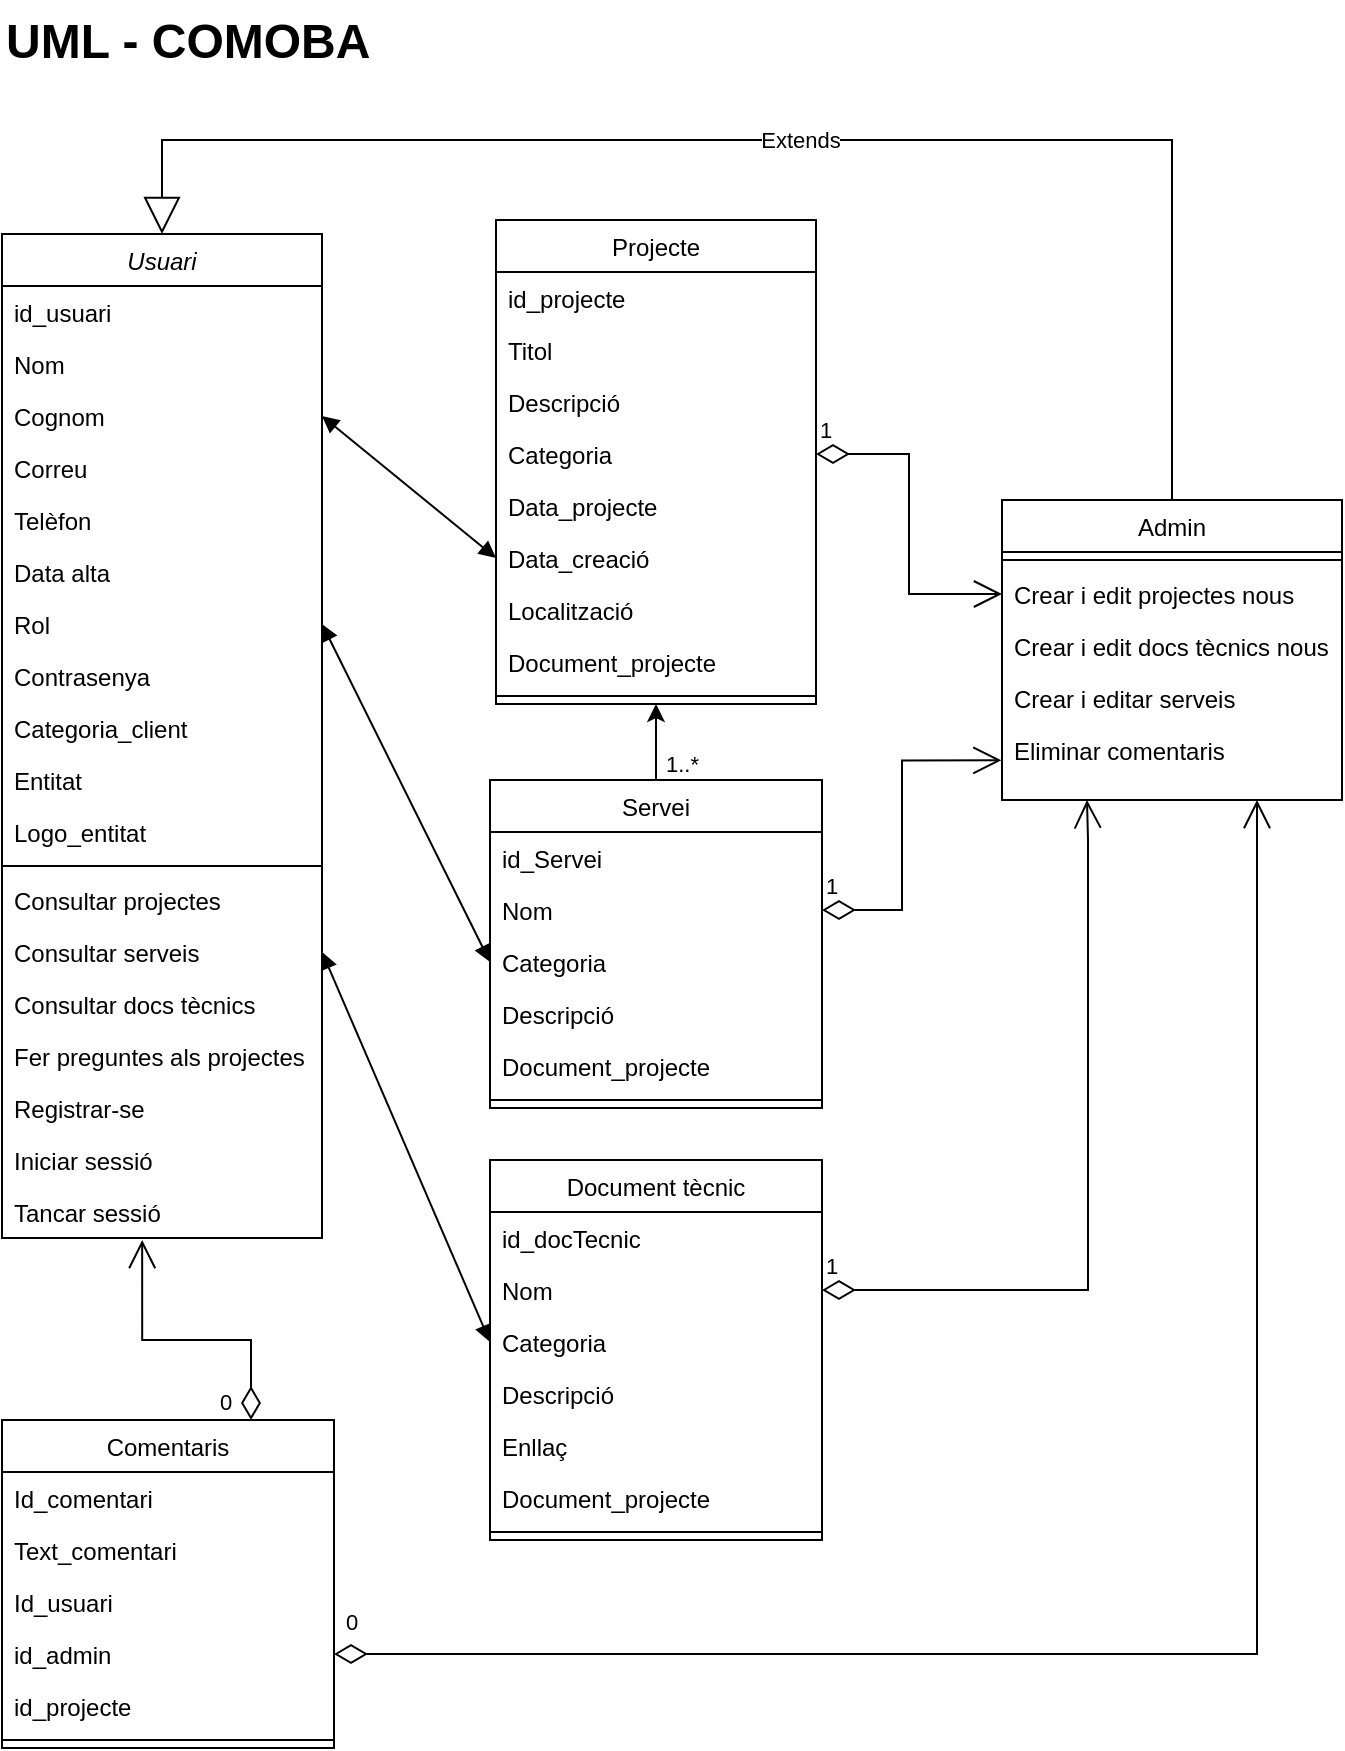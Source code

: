 <mxfile version="24.4.14" type="google">
  <diagram id="C5RBs43oDa-KdzZeNtuy" name="Page-1">
    <mxGraphModel grid="1" page="1" gridSize="10" guides="1" tooltips="1" connect="1" arrows="1" fold="1" pageScale="1" pageWidth="827" pageHeight="1169" math="0" shadow="0">
      <root>
        <mxCell id="WIyWlLk6GJQsqaUBKTNV-0" />
        <mxCell id="WIyWlLk6GJQsqaUBKTNV-1" parent="WIyWlLk6GJQsqaUBKTNV-0" />
        <mxCell id="zkfFHV4jXpPFQw0GAbJ--0" value="Usuari" style="swimlane;fontStyle=2;align=center;verticalAlign=top;childLayout=stackLayout;horizontal=1;startSize=26;horizontalStack=0;resizeParent=1;resizeLast=0;collapsible=1;marginBottom=0;rounded=0;shadow=0;strokeWidth=1;" vertex="1" parent="WIyWlLk6GJQsqaUBKTNV-1">
          <mxGeometry x="90" y="187" width="160" height="502" as="geometry">
            <mxRectangle x="230" y="140" width="160" height="26" as="alternateBounds" />
          </mxGeometry>
        </mxCell>
        <mxCell id="LYwXPgU_CitM19SJSyLb-25" value="id_usuari" style="text;align=left;verticalAlign=top;spacingLeft=4;spacingRight=4;overflow=hidden;rotatable=0;points=[[0,0.5],[1,0.5]];portConstraint=eastwest;" vertex="1" parent="zkfFHV4jXpPFQw0GAbJ--0">
          <mxGeometry y="26" width="160" height="26" as="geometry" />
        </mxCell>
        <mxCell id="zkfFHV4jXpPFQw0GAbJ--1" value="Nom" style="text;align=left;verticalAlign=top;spacingLeft=4;spacingRight=4;overflow=hidden;rotatable=0;points=[[0,0.5],[1,0.5]];portConstraint=eastwest;" vertex="1" parent="zkfFHV4jXpPFQw0GAbJ--0">
          <mxGeometry y="52" width="160" height="26" as="geometry" />
        </mxCell>
        <mxCell id="zkfFHV4jXpPFQw0GAbJ--2" value="Cognom" style="text;align=left;verticalAlign=top;spacingLeft=4;spacingRight=4;overflow=hidden;rotatable=0;points=[[0,0.5],[1,0.5]];portConstraint=eastwest;rounded=0;shadow=0;html=0;" vertex="1" parent="zkfFHV4jXpPFQw0GAbJ--0">
          <mxGeometry y="78" width="160" height="26" as="geometry" />
        </mxCell>
        <mxCell id="zkfFHV4jXpPFQw0GAbJ--3" value="Correu" style="text;align=left;verticalAlign=top;spacingLeft=4;spacingRight=4;overflow=hidden;rotatable=0;points=[[0,0.5],[1,0.5]];portConstraint=eastwest;rounded=0;shadow=0;html=0;" vertex="1" parent="zkfFHV4jXpPFQw0GAbJ--0">
          <mxGeometry y="104" width="160" height="26" as="geometry" />
        </mxCell>
        <mxCell id="zkfFHV4jXpPFQw0GAbJ--5" value="Telèfon" style="text;align=left;verticalAlign=top;spacingLeft=4;spacingRight=4;overflow=hidden;rotatable=0;points=[[0,0.5],[1,0.5]];portConstraint=eastwest;" vertex="1" parent="zkfFHV4jXpPFQw0GAbJ--0">
          <mxGeometry y="130" width="160" height="26" as="geometry" />
        </mxCell>
        <mxCell id="VvqufG0Zi40Mv1tMdCwC-16" value="Data alta" style="text;align=left;verticalAlign=top;spacingLeft=4;spacingRight=4;overflow=hidden;rotatable=0;points=[[0,0.5],[1,0.5]];portConstraint=eastwest;" vertex="1" parent="zkfFHV4jXpPFQw0GAbJ--0">
          <mxGeometry y="156" width="160" height="26" as="geometry" />
        </mxCell>
        <mxCell id="VvqufG0Zi40Mv1tMdCwC-1" value="Rol" style="text;align=left;verticalAlign=top;spacingLeft=4;spacingRight=4;overflow=hidden;rotatable=0;points=[[0,0.5],[1,0.5]];portConstraint=eastwest;" vertex="1" parent="zkfFHV4jXpPFQw0GAbJ--0">
          <mxGeometry y="182" width="160" height="26" as="geometry" />
        </mxCell>
        <mxCell id="LYwXPgU_CitM19SJSyLb-26" value="Contrasenya" style="text;align=left;verticalAlign=top;spacingLeft=4;spacingRight=4;overflow=hidden;rotatable=0;points=[[0,0.5],[1,0.5]];portConstraint=eastwest;" vertex="1" parent="zkfFHV4jXpPFQw0GAbJ--0">
          <mxGeometry y="208" width="160" height="26" as="geometry" />
        </mxCell>
        <mxCell id="LYwXPgU_CitM19SJSyLb-27" value="Categoria_client" style="text;align=left;verticalAlign=top;spacingLeft=4;spacingRight=4;overflow=hidden;rotatable=0;points=[[0,0.5],[1,0.5]];portConstraint=eastwest;" vertex="1" parent="zkfFHV4jXpPFQw0GAbJ--0">
          <mxGeometry y="234" width="160" height="26" as="geometry" />
        </mxCell>
        <mxCell id="LYwXPgU_CitM19SJSyLb-28" value="Entitat" style="text;align=left;verticalAlign=top;spacingLeft=4;spacingRight=4;overflow=hidden;rotatable=0;points=[[0,0.5],[1,0.5]];portConstraint=eastwest;" vertex="1" parent="zkfFHV4jXpPFQw0GAbJ--0">
          <mxGeometry y="260" width="160" height="26" as="geometry" />
        </mxCell>
        <mxCell id="VvqufG0Zi40Mv1tMdCwC-2" value="Logo_entitat" style="text;align=left;verticalAlign=top;spacingLeft=4;spacingRight=4;overflow=hidden;rotatable=0;points=[[0,0.5],[1,0.5]];portConstraint=eastwest;" vertex="1" parent="zkfFHV4jXpPFQw0GAbJ--0">
          <mxGeometry y="286" width="160" height="26" as="geometry" />
        </mxCell>
        <mxCell id="zkfFHV4jXpPFQw0GAbJ--4" value="" style="line;html=1;strokeWidth=1;align=left;verticalAlign=middle;spacingTop=-1;spacingLeft=3;spacingRight=3;rotatable=0;labelPosition=right;points=[];portConstraint=eastwest;" vertex="1" parent="zkfFHV4jXpPFQw0GAbJ--0">
          <mxGeometry y="312" width="160" height="8" as="geometry" />
        </mxCell>
        <mxCell id="VvqufG0Zi40Mv1tMdCwC-0" value="Consultar projectes" style="text;align=left;verticalAlign=top;spacingLeft=4;spacingRight=4;overflow=hidden;rotatable=0;points=[[0,0.5],[1,0.5]];portConstraint=eastwest;rounded=0;shadow=0;html=0;" vertex="1" parent="zkfFHV4jXpPFQw0GAbJ--0">
          <mxGeometry y="320" width="160" height="26" as="geometry" />
        </mxCell>
        <mxCell id="LYwXPgU_CitM19SJSyLb-1" value="Consultar serveis" style="text;align=left;verticalAlign=top;spacingLeft=4;spacingRight=4;overflow=hidden;rotatable=0;points=[[0,0.5],[1,0.5]];portConstraint=eastwest;rounded=0;shadow=0;html=0;" vertex="1" parent="zkfFHV4jXpPFQw0GAbJ--0">
          <mxGeometry y="346" width="160" height="26" as="geometry" />
        </mxCell>
        <mxCell id="LYwXPgU_CitM19SJSyLb-2" value="Consultar docs tècnics" style="text;align=left;verticalAlign=top;spacingLeft=4;spacingRight=4;overflow=hidden;rotatable=0;points=[[0,0.5],[1,0.5]];portConstraint=eastwest;rounded=0;shadow=0;html=0;" vertex="1" parent="zkfFHV4jXpPFQw0GAbJ--0">
          <mxGeometry y="372" width="160" height="26" as="geometry" />
        </mxCell>
        <mxCell id="LYwXPgU_CitM19SJSyLb-29" value="Fer preguntes als projectes" style="text;align=left;verticalAlign=top;spacingLeft=4;spacingRight=4;overflow=hidden;rotatable=0;points=[[0,0.5],[1,0.5]];portConstraint=eastwest;rounded=0;shadow=0;html=0;" vertex="1" parent="zkfFHV4jXpPFQw0GAbJ--0">
          <mxGeometry y="398" width="160" height="26" as="geometry" />
        </mxCell>
        <mxCell id="LYwXPgU_CitM19SJSyLb-30" value="Registrar-se" style="text;align=left;verticalAlign=top;spacingLeft=4;spacingRight=4;overflow=hidden;rotatable=0;points=[[0,0.5],[1,0.5]];portConstraint=eastwest;rounded=0;shadow=0;html=0;" vertex="1" parent="zkfFHV4jXpPFQw0GAbJ--0">
          <mxGeometry y="424" width="160" height="26" as="geometry" />
        </mxCell>
        <mxCell id="LYwXPgU_CitM19SJSyLb-32" value="Iniciar sessió" style="text;align=left;verticalAlign=top;spacingLeft=4;spacingRight=4;overflow=hidden;rotatable=0;points=[[0,0.5],[1,0.5]];portConstraint=eastwest;rounded=0;shadow=0;html=0;" vertex="1" parent="zkfFHV4jXpPFQw0GAbJ--0">
          <mxGeometry y="450" width="160" height="26" as="geometry" />
        </mxCell>
        <mxCell id="VvqufG0Zi40Mv1tMdCwC-9" value="Tancar sessió" style="text;align=left;verticalAlign=top;spacingLeft=4;spacingRight=4;overflow=hidden;rotatable=0;points=[[0,0.5],[1,0.5]];portConstraint=eastwest;rounded=0;shadow=0;html=0;" vertex="1" parent="zkfFHV4jXpPFQw0GAbJ--0">
          <mxGeometry y="476" width="160" height="26" as="geometry" />
        </mxCell>
        <mxCell id="zkfFHV4jXpPFQw0GAbJ--6" value="Admin" style="swimlane;fontStyle=0;align=center;verticalAlign=top;childLayout=stackLayout;horizontal=1;startSize=26;horizontalStack=0;resizeParent=1;resizeLast=0;collapsible=1;marginBottom=0;rounded=0;shadow=0;strokeWidth=1;" vertex="1" parent="WIyWlLk6GJQsqaUBKTNV-1">
          <mxGeometry x="590" y="320" width="170" height="150" as="geometry">
            <mxRectangle x="130" y="380" width="160" height="26" as="alternateBounds" />
          </mxGeometry>
        </mxCell>
        <mxCell id="zkfFHV4jXpPFQw0GAbJ--9" value="" style="line;html=1;strokeWidth=1;align=left;verticalAlign=middle;spacingTop=-1;spacingLeft=3;spacingRight=3;rotatable=0;labelPosition=right;points=[];portConstraint=eastwest;" vertex="1" parent="zkfFHV4jXpPFQw0GAbJ--6">
          <mxGeometry y="26" width="170" height="8" as="geometry" />
        </mxCell>
        <mxCell id="zkfFHV4jXpPFQw0GAbJ--11" value="Crear i edit projectes nous" style="text;align=left;verticalAlign=top;spacingLeft=4;spacingRight=4;overflow=hidden;rotatable=0;points=[[0,0.5],[1,0.5]];portConstraint=eastwest;" vertex="1" parent="zkfFHV4jXpPFQw0GAbJ--6">
          <mxGeometry y="34" width="170" height="26" as="geometry" />
        </mxCell>
        <mxCell id="VvqufG0Zi40Mv1tMdCwC-13" value="Crear i edit docs tècnics nous" style="text;align=left;verticalAlign=top;spacingLeft=4;spacingRight=4;overflow=hidden;rotatable=0;points=[[0,0.5],[1,0.5]];portConstraint=eastwest;" vertex="1" parent="zkfFHV4jXpPFQw0GAbJ--6">
          <mxGeometry y="60" width="170" height="26" as="geometry" />
        </mxCell>
        <mxCell id="LYwXPgU_CitM19SJSyLb-34" value="Crear i editar serveis" style="text;align=left;verticalAlign=top;spacingLeft=4;spacingRight=4;overflow=hidden;rotatable=0;points=[[0,0.5],[1,0.5]];portConstraint=eastwest;" vertex="1" parent="zkfFHV4jXpPFQw0GAbJ--6">
          <mxGeometry y="86" width="170" height="26" as="geometry" />
        </mxCell>
        <mxCell id="VvqufG0Zi40Mv1tMdCwC-14" value="Eliminar comentaris" style="text;align=left;verticalAlign=top;spacingLeft=4;spacingRight=4;overflow=hidden;rotatable=0;points=[[0,0.5],[1,0.5]];portConstraint=eastwest;" vertex="1" parent="zkfFHV4jXpPFQw0GAbJ--6">
          <mxGeometry y="112" width="170" height="26" as="geometry" />
        </mxCell>
        <mxCell id="VvqufG0Zi40Mv1tMdCwC-8" value="&lt;h1 style=&quot;margin-top: 0px;&quot;&gt;&lt;span style=&quot;background-color: initial;&quot;&gt;UML - COMOBA&lt;/span&gt;&lt;br&gt;&lt;/h1&gt;" style="text;html=1;whiteSpace=wrap;overflow=hidden;rounded=0;" vertex="1" parent="WIyWlLk6GJQsqaUBKTNV-1">
          <mxGeometry x="90" y="70" width="280" height="50" as="geometry" />
        </mxCell>
        <mxCell id="VvqufG0Zi40Mv1tMdCwC-18" value="Projecte" style="swimlane;fontStyle=0;align=center;verticalAlign=top;childLayout=stackLayout;horizontal=1;startSize=26;horizontalStack=0;resizeParent=1;resizeLast=0;collapsible=1;marginBottom=0;rounded=0;shadow=0;strokeWidth=1;" vertex="1" parent="WIyWlLk6GJQsqaUBKTNV-1">
          <mxGeometry x="337" y="180" width="160" height="242" as="geometry">
            <mxRectangle x="340" y="380" width="170" height="26" as="alternateBounds" />
          </mxGeometry>
        </mxCell>
        <mxCell id="VvqufG0Zi40Mv1tMdCwC-19" value="id_projecte" style="text;align=left;verticalAlign=top;spacingLeft=4;spacingRight=4;overflow=hidden;rotatable=0;points=[[0,0.5],[1,0.5]];portConstraint=eastwest;" vertex="1" parent="VvqufG0Zi40Mv1tMdCwC-18">
          <mxGeometry y="26" width="160" height="26" as="geometry" />
        </mxCell>
        <mxCell id="LYwXPgU_CitM19SJSyLb-36" value="Titol" style="text;align=left;verticalAlign=top;spacingLeft=4;spacingRight=4;overflow=hidden;rotatable=0;points=[[0,0.5],[1,0.5]];portConstraint=eastwest;" vertex="1" parent="VvqufG0Zi40Mv1tMdCwC-18">
          <mxGeometry y="52" width="160" height="26" as="geometry" />
        </mxCell>
        <mxCell id="VvqufG0Zi40Mv1tMdCwC-24" value="Descripció" style="text;align=left;verticalAlign=top;spacingLeft=4;spacingRight=4;overflow=hidden;rotatable=0;points=[[0,0.5],[1,0.5]];portConstraint=eastwest;" vertex="1" parent="VvqufG0Zi40Mv1tMdCwC-18">
          <mxGeometry y="78" width="160" height="26" as="geometry" />
        </mxCell>
        <mxCell id="VvqufG0Zi40Mv1tMdCwC-20" value="Categoria" style="text;align=left;verticalAlign=top;spacingLeft=4;spacingRight=4;overflow=hidden;rotatable=0;points=[[0,0.5],[1,0.5]];portConstraint=eastwest;" vertex="1" parent="VvqufG0Zi40Mv1tMdCwC-18">
          <mxGeometry y="104" width="160" height="26" as="geometry" />
        </mxCell>
        <mxCell id="VvqufG0Zi40Mv1tMdCwC-21" value="Data_projecte" style="text;align=left;verticalAlign=top;spacingLeft=4;spacingRight=4;overflow=hidden;rotatable=0;points=[[0,0.5],[1,0.5]];portConstraint=eastwest;" vertex="1" parent="VvqufG0Zi40Mv1tMdCwC-18">
          <mxGeometry y="130" width="160" height="26" as="geometry" />
        </mxCell>
        <mxCell id="VvqufG0Zi40Mv1tMdCwC-25" value="Data_creació" style="text;align=left;verticalAlign=top;spacingLeft=4;spacingRight=4;overflow=hidden;rotatable=0;points=[[0,0.5],[1,0.5]];portConstraint=eastwest;" vertex="1" parent="VvqufG0Zi40Mv1tMdCwC-18">
          <mxGeometry y="156" width="160" height="26" as="geometry" />
        </mxCell>
        <mxCell id="LYwXPgU_CitM19SJSyLb-41" value="Localització" style="text;align=left;verticalAlign=top;spacingLeft=4;spacingRight=4;overflow=hidden;rotatable=0;points=[[0,0.5],[1,0.5]];portConstraint=eastwest;" vertex="1" parent="VvqufG0Zi40Mv1tMdCwC-18">
          <mxGeometry y="182" width="160" height="26" as="geometry" />
        </mxCell>
        <mxCell id="VvqufG0Zi40Mv1tMdCwC-22" value="Document_projecte" style="text;align=left;verticalAlign=top;spacingLeft=4;spacingRight=4;overflow=hidden;rotatable=0;points=[[0,0.5],[1,0.5]];portConstraint=eastwest;" vertex="1" parent="VvqufG0Zi40Mv1tMdCwC-18">
          <mxGeometry y="208" width="160" height="26" as="geometry" />
        </mxCell>
        <mxCell id="VvqufG0Zi40Mv1tMdCwC-23" value="" style="line;html=1;strokeWidth=1;align=left;verticalAlign=middle;spacingTop=-1;spacingLeft=3;spacingRight=3;rotatable=0;labelPosition=right;points=[];portConstraint=eastwest;" vertex="1" parent="VvqufG0Zi40Mv1tMdCwC-18">
          <mxGeometry y="234" width="160" height="8" as="geometry" />
        </mxCell>
        <mxCell id="VvqufG0Zi40Mv1tMdCwC-26" value="Servei" style="swimlane;fontStyle=0;align=center;verticalAlign=top;childLayout=stackLayout;horizontal=1;startSize=26;horizontalStack=0;resizeParent=1;resizeLast=0;collapsible=1;marginBottom=0;rounded=0;shadow=0;strokeWidth=1;" vertex="1" parent="WIyWlLk6GJQsqaUBKTNV-1">
          <mxGeometry x="334" y="460" width="166" height="164" as="geometry">
            <mxRectangle x="340" y="380" width="170" height="26" as="alternateBounds" />
          </mxGeometry>
        </mxCell>
        <mxCell id="LYwXPgU_CitM19SJSyLb-37" value="id_Servei" style="text;align=left;verticalAlign=top;spacingLeft=4;spacingRight=4;overflow=hidden;rotatable=0;points=[[0,0.5],[1,0.5]];portConstraint=eastwest;" vertex="1" parent="VvqufG0Zi40Mv1tMdCwC-26">
          <mxGeometry y="26" width="166" height="26" as="geometry" />
        </mxCell>
        <mxCell id="VvqufG0Zi40Mv1tMdCwC-27" value="Nom" style="text;align=left;verticalAlign=top;spacingLeft=4;spacingRight=4;overflow=hidden;rotatable=0;points=[[0,0.5],[1,0.5]];portConstraint=eastwest;" vertex="1" parent="VvqufG0Zi40Mv1tMdCwC-26">
          <mxGeometry y="52" width="166" height="26" as="geometry" />
        </mxCell>
        <mxCell id="VvqufG0Zi40Mv1tMdCwC-28" value="Categoria" style="text;align=left;verticalAlign=top;spacingLeft=4;spacingRight=4;overflow=hidden;rotatable=0;points=[[0,0.5],[1,0.5]];portConstraint=eastwest;" vertex="1" parent="VvqufG0Zi40Mv1tMdCwC-26">
          <mxGeometry y="78" width="166" height="26" as="geometry" />
        </mxCell>
        <mxCell id="VvqufG0Zi40Mv1tMdCwC-29" value="Descripció" style="text;align=left;verticalAlign=top;spacingLeft=4;spacingRight=4;overflow=hidden;rotatable=0;points=[[0,0.5],[1,0.5]];portConstraint=eastwest;" vertex="1" parent="VvqufG0Zi40Mv1tMdCwC-26">
          <mxGeometry y="104" width="166" height="26" as="geometry" />
        </mxCell>
        <mxCell id="LYwXPgU_CitM19SJSyLb-42" value="Document_projecte" style="text;align=left;verticalAlign=top;spacingLeft=4;spacingRight=4;overflow=hidden;rotatable=0;points=[[0,0.5],[1,0.5]];portConstraint=eastwest;" vertex="1" parent="VvqufG0Zi40Mv1tMdCwC-26">
          <mxGeometry y="130" width="166" height="26" as="geometry" />
        </mxCell>
        <mxCell id="VvqufG0Zi40Mv1tMdCwC-31" value="" style="line;html=1;strokeWidth=1;align=left;verticalAlign=middle;spacingTop=-1;spacingLeft=3;spacingRight=3;rotatable=0;labelPosition=right;points=[];portConstraint=eastwest;" vertex="1" parent="VvqufG0Zi40Mv1tMdCwC-26">
          <mxGeometry y="156" width="166" height="8" as="geometry" />
        </mxCell>
        <mxCell id="VvqufG0Zi40Mv1tMdCwC-32" value="Document tècnic" style="swimlane;fontStyle=0;align=center;verticalAlign=top;childLayout=stackLayout;horizontal=1;startSize=26;horizontalStack=0;resizeParent=1;resizeLast=0;collapsible=1;marginBottom=0;rounded=0;shadow=0;strokeWidth=1;" vertex="1" parent="WIyWlLk6GJQsqaUBKTNV-1">
          <mxGeometry x="334" y="650" width="166" height="190" as="geometry">
            <mxRectangle x="340" y="380" width="170" height="26" as="alternateBounds" />
          </mxGeometry>
        </mxCell>
        <mxCell id="VvqufG0Zi40Mv1tMdCwC-33" value="id_docTecnic" style="text;align=left;verticalAlign=top;spacingLeft=4;spacingRight=4;overflow=hidden;rotatable=0;points=[[0,0.5],[1,0.5]];portConstraint=eastwest;" vertex="1" parent="VvqufG0Zi40Mv1tMdCwC-32">
          <mxGeometry y="26" width="166" height="26" as="geometry" />
        </mxCell>
        <mxCell id="LYwXPgU_CitM19SJSyLb-38" value="Nom" style="text;align=left;verticalAlign=top;spacingLeft=4;spacingRight=4;overflow=hidden;rotatable=0;points=[[0,0.5],[1,0.5]];portConstraint=eastwest;" vertex="1" parent="VvqufG0Zi40Mv1tMdCwC-32">
          <mxGeometry y="52" width="166" height="26" as="geometry" />
        </mxCell>
        <mxCell id="VvqufG0Zi40Mv1tMdCwC-34" value="Categoria" style="text;align=left;verticalAlign=top;spacingLeft=4;spacingRight=4;overflow=hidden;rotatable=0;points=[[0,0.5],[1,0.5]];portConstraint=eastwest;" vertex="1" parent="VvqufG0Zi40Mv1tMdCwC-32">
          <mxGeometry y="78" width="166" height="26" as="geometry" />
        </mxCell>
        <mxCell id="VvqufG0Zi40Mv1tMdCwC-35" value="Descripció" style="text;align=left;verticalAlign=top;spacingLeft=4;spacingRight=4;overflow=hidden;rotatable=0;points=[[0,0.5],[1,0.5]];portConstraint=eastwest;" vertex="1" parent="VvqufG0Zi40Mv1tMdCwC-32">
          <mxGeometry y="104" width="166" height="26" as="geometry" />
        </mxCell>
        <mxCell id="VvqufG0Zi40Mv1tMdCwC-40" value="Enllaç" style="text;align=left;verticalAlign=top;spacingLeft=4;spacingRight=4;overflow=hidden;rotatable=0;points=[[0,0.5],[1,0.5]];portConstraint=eastwest;" vertex="1" parent="VvqufG0Zi40Mv1tMdCwC-32">
          <mxGeometry y="130" width="166" height="26" as="geometry" />
        </mxCell>
        <mxCell id="LYwXPgU_CitM19SJSyLb-43" value="Document_projecte" style="text;align=left;verticalAlign=top;spacingLeft=4;spacingRight=4;overflow=hidden;rotatable=0;points=[[0,0.5],[1,0.5]];portConstraint=eastwest;" vertex="1" parent="VvqufG0Zi40Mv1tMdCwC-32">
          <mxGeometry y="156" width="166" height="26" as="geometry" />
        </mxCell>
        <mxCell id="VvqufG0Zi40Mv1tMdCwC-36" value="" style="line;html=1;strokeWidth=1;align=left;verticalAlign=middle;spacingTop=-1;spacingLeft=3;spacingRight=3;rotatable=0;labelPosition=right;points=[];portConstraint=eastwest;" vertex="1" parent="VvqufG0Zi40Mv1tMdCwC-32">
          <mxGeometry y="182" width="166" height="8" as="geometry" />
        </mxCell>
        <mxCell id="VvqufG0Zi40Mv1tMdCwC-41" value="Comentaris" style="swimlane;fontStyle=0;align=center;verticalAlign=top;childLayout=stackLayout;horizontal=1;startSize=26;horizontalStack=0;resizeParent=1;resizeLast=0;collapsible=1;marginBottom=0;rounded=0;shadow=0;strokeWidth=1;" vertex="1" parent="WIyWlLk6GJQsqaUBKTNV-1">
          <mxGeometry x="90" y="780" width="166" height="164" as="geometry">
            <mxRectangle x="340" y="380" width="170" height="26" as="alternateBounds" />
          </mxGeometry>
        </mxCell>
        <mxCell id="VvqufG0Zi40Mv1tMdCwC-42" value="Id_comentari" style="text;align=left;verticalAlign=top;spacingLeft=4;spacingRight=4;overflow=hidden;rotatable=0;points=[[0,0.5],[1,0.5]];portConstraint=eastwest;" vertex="1" parent="VvqufG0Zi40Mv1tMdCwC-41">
          <mxGeometry y="26" width="166" height="26" as="geometry" />
        </mxCell>
        <mxCell id="VvqufG0Zi40Mv1tMdCwC-49" value="Text_comentari" style="text;align=left;verticalAlign=top;spacingLeft=4;spacingRight=4;overflow=hidden;rotatable=0;points=[[0,0.5],[1,0.5]];portConstraint=eastwest;" vertex="1" parent="VvqufG0Zi40Mv1tMdCwC-41">
          <mxGeometry y="52" width="166" height="26" as="geometry" />
        </mxCell>
        <mxCell id="VvqufG0Zi40Mv1tMdCwC-48" value="Id_usuari" style="text;align=left;verticalAlign=top;spacingLeft=4;spacingRight=4;overflow=hidden;rotatable=0;points=[[0,0.5],[1,0.5]];portConstraint=eastwest;" vertex="1" parent="VvqufG0Zi40Mv1tMdCwC-41">
          <mxGeometry y="78" width="166" height="26" as="geometry" />
        </mxCell>
        <mxCell id="VvqufG0Zi40Mv1tMdCwC-43" value="id_admin" style="text;align=left;verticalAlign=top;spacingLeft=4;spacingRight=4;overflow=hidden;rotatable=0;points=[[0,0.5],[1,0.5]];portConstraint=eastwest;" vertex="1" parent="VvqufG0Zi40Mv1tMdCwC-41">
          <mxGeometry y="104" width="166" height="26" as="geometry" />
        </mxCell>
        <mxCell id="VvqufG0Zi40Mv1tMdCwC-47" value="id_projecte" style="text;align=left;verticalAlign=top;spacingLeft=4;spacingRight=4;overflow=hidden;rotatable=0;points=[[0,0.5],[1,0.5]];portConstraint=eastwest;" vertex="1" parent="VvqufG0Zi40Mv1tMdCwC-41">
          <mxGeometry y="130" width="166" height="26" as="geometry" />
        </mxCell>
        <mxCell id="VvqufG0Zi40Mv1tMdCwC-46" value="" style="line;html=1;strokeWidth=1;align=left;verticalAlign=middle;spacingTop=-1;spacingLeft=3;spacingRight=3;rotatable=0;labelPosition=right;points=[];portConstraint=eastwest;" vertex="1" parent="VvqufG0Zi40Mv1tMdCwC-41">
          <mxGeometry y="156" width="166" height="8" as="geometry" />
        </mxCell>
        <mxCell id="VvqufG0Zi40Mv1tMdCwC-69" value="" style="endArrow=classic;html=1;rounded=0;exitX=0.5;exitY=0;exitDx=0;exitDy=0;entryX=0.5;entryY=1;entryDx=0;entryDy=0;" edge="1" parent="WIyWlLk6GJQsqaUBKTNV-1" source="VvqufG0Zi40Mv1tMdCwC-26" target="VvqufG0Zi40Mv1tMdCwC-18">
          <mxGeometry relative="1" as="geometry">
            <mxPoint x="241" y="358" as="sourcePoint" />
            <mxPoint x="341" y="323" as="targetPoint" />
            <Array as="points" />
          </mxGeometry>
        </mxCell>
        <mxCell id="VvqufG0Zi40Mv1tMdCwC-70" value="1..*" style="edgeLabel;resizable=0;html=1;;align=left;verticalAlign=bottom;" connectable="0" vertex="1" parent="VvqufG0Zi40Mv1tMdCwC-69">
          <mxGeometry x="-1" relative="1" as="geometry">
            <mxPoint x="3" as="offset" />
          </mxGeometry>
        </mxCell>
        <mxCell id="LYwXPgU_CitM19SJSyLb-8" value="Extends" style="endArrow=block;endSize=16;endFill=0;html=1;rounded=0;entryX=0.5;entryY=0;entryDx=0;entryDy=0;exitX=0.5;exitY=0;exitDx=0;exitDy=0;" edge="1" parent="WIyWlLk6GJQsqaUBKTNV-1" source="zkfFHV4jXpPFQw0GAbJ--6" target="zkfFHV4jXpPFQw0GAbJ--0">
          <mxGeometry width="160" relative="1" as="geometry">
            <mxPoint x="390" y="400" as="sourcePoint" />
            <mxPoint x="550" y="400" as="targetPoint" />
            <Array as="points">
              <mxPoint x="675" y="140" />
              <mxPoint x="170" y="140" />
            </Array>
          </mxGeometry>
        </mxCell>
        <mxCell id="LYwXPgU_CitM19SJSyLb-9" value="" style="endArrow=block;startArrow=block;endFill=1;startFill=1;html=1;rounded=0;exitX=1;exitY=0.5;exitDx=0;exitDy=0;entryX=0;entryY=0.5;entryDx=0;entryDy=0;" edge="1" parent="WIyWlLk6GJQsqaUBKTNV-1" source="LYwXPgU_CitM19SJSyLb-1" target="VvqufG0Zi40Mv1tMdCwC-34">
          <mxGeometry width="160" relative="1" as="geometry">
            <mxPoint x="390" y="400" as="sourcePoint" />
            <mxPoint x="550" y="400" as="targetPoint" />
          </mxGeometry>
        </mxCell>
        <mxCell id="LYwXPgU_CitM19SJSyLb-10" value="" style="endArrow=block;startArrow=block;endFill=1;startFill=1;html=1;rounded=0;exitX=1;exitY=0.5;exitDx=0;exitDy=0;entryX=0;entryY=0.5;entryDx=0;entryDy=0;" edge="1" parent="WIyWlLk6GJQsqaUBKTNV-1" source="VvqufG0Zi40Mv1tMdCwC-1" target="VvqufG0Zi40Mv1tMdCwC-28">
          <mxGeometry width="160" relative="1" as="geometry">
            <mxPoint x="240" y="555" as="sourcePoint" />
            <mxPoint x="424" y="705" as="targetPoint" />
          </mxGeometry>
        </mxCell>
        <mxCell id="LYwXPgU_CitM19SJSyLb-11" value="" style="endArrow=block;startArrow=block;endFill=1;startFill=1;html=1;rounded=0;exitX=1;exitY=0.5;exitDx=0;exitDy=0;entryX=0;entryY=0.5;entryDx=0;entryDy=0;" edge="1" parent="WIyWlLk6GJQsqaUBKTNV-1" source="zkfFHV4jXpPFQw0GAbJ--2" target="VvqufG0Zi40Mv1tMdCwC-25">
          <mxGeometry width="160" relative="1" as="geometry">
            <mxPoint x="240" y="469" as="sourcePoint" />
            <mxPoint x="341" y="515" as="targetPoint" />
          </mxGeometry>
        </mxCell>
        <mxCell id="LYwXPgU_CitM19SJSyLb-15" value="1" style="endArrow=open;html=1;endSize=12;startArrow=diamondThin;startSize=14;startFill=0;edgeStyle=orthogonalEdgeStyle;align=left;verticalAlign=bottom;rounded=0;exitX=1;exitY=0.5;exitDx=0;exitDy=0;entryX=0;entryY=0.5;entryDx=0;entryDy=0;" edge="1" parent="WIyWlLk6GJQsqaUBKTNV-1" source="VvqufG0Zi40Mv1tMdCwC-20" target="zkfFHV4jXpPFQw0GAbJ--11">
          <mxGeometry x="-1" y="3" relative="1" as="geometry">
            <mxPoint x="300" y="460" as="sourcePoint" />
            <mxPoint x="460" y="460" as="targetPoint" />
          </mxGeometry>
        </mxCell>
        <mxCell id="LYwXPgU_CitM19SJSyLb-16" value="1" style="endArrow=open;html=1;endSize=12;startArrow=diamondThin;startSize=14;startFill=0;edgeStyle=orthogonalEdgeStyle;align=left;verticalAlign=bottom;rounded=0;exitX=1;exitY=0.5;exitDx=0;exitDy=0;entryX=-0.002;entryY=0.699;entryDx=0;entryDy=0;entryPerimeter=0;" edge="1" parent="WIyWlLk6GJQsqaUBKTNV-1" source="VvqufG0Zi40Mv1tMdCwC-27">
          <mxGeometry x="-1" y="3" relative="1" as="geometry">
            <mxPoint x="300" y="460" as="sourcePoint" />
            <mxPoint x="589.68" y="450.174" as="targetPoint" />
            <Array as="points">
              <mxPoint x="540" y="525" />
              <mxPoint x="540" y="450" />
            </Array>
          </mxGeometry>
        </mxCell>
        <mxCell id="LYwXPgU_CitM19SJSyLb-19" value="1" style="endArrow=open;html=1;endSize=12;startArrow=diamondThin;startSize=14;startFill=0;edgeStyle=orthogonalEdgeStyle;align=left;verticalAlign=bottom;rounded=0;entryX=0.25;entryY=1;entryDx=0;entryDy=0;exitX=1;exitY=0.5;exitDx=0;exitDy=0;" edge="1" parent="WIyWlLk6GJQsqaUBKTNV-1" source="LYwXPgU_CitM19SJSyLb-38" target="zkfFHV4jXpPFQw0GAbJ--6">
          <mxGeometry x="-1" y="3" relative="1" as="geometry">
            <mxPoint x="536" y="680" as="sourcePoint" />
            <mxPoint x="600" y="460" as="targetPoint" />
            <Array as="points">
              <mxPoint x="633" y="715" />
              <mxPoint x="633" y="490" />
              <mxPoint x="633" y="490" />
            </Array>
          </mxGeometry>
        </mxCell>
        <mxCell id="LYwXPgU_CitM19SJSyLb-21" value="0" style="endArrow=open;html=1;endSize=12;startArrow=diamondThin;startSize=14;startFill=0;edgeStyle=orthogonalEdgeStyle;align=left;verticalAlign=bottom;rounded=0;entryX=0.438;entryY=1.038;entryDx=0;entryDy=0;entryPerimeter=0;exitX=0.75;exitY=0;exitDx=0;exitDy=0;" edge="1" parent="WIyWlLk6GJQsqaUBKTNV-1" source="VvqufG0Zi40Mv1tMdCwC-41" target="VvqufG0Zi40Mv1tMdCwC-9">
          <mxGeometry x="-1" y="17" relative="1" as="geometry">
            <mxPoint x="220" y="760" as="sourcePoint" />
            <mxPoint x="140" y="740" as="targetPoint" />
            <Array as="points">
              <mxPoint x="215" y="740" />
              <mxPoint x="160" y="740" />
            </Array>
            <mxPoint as="offset" />
          </mxGeometry>
        </mxCell>
        <mxCell id="LYwXPgU_CitM19SJSyLb-44" value="0" style="endArrow=open;html=1;endSize=12;startArrow=diamondThin;startSize=14;startFill=0;edgeStyle=orthogonalEdgeStyle;align=left;verticalAlign=bottom;rounded=0;entryX=0.75;entryY=1;entryDx=0;entryDy=0;exitX=1;exitY=0.5;exitDx=0;exitDy=0;" edge="1" parent="WIyWlLk6GJQsqaUBKTNV-1" source="VvqufG0Zi40Mv1tMdCwC-43" target="zkfFHV4jXpPFQw0GAbJ--6">
          <mxGeometry x="-0.991" y="7" relative="1" as="geometry">
            <mxPoint x="225" y="790" as="sourcePoint" />
            <mxPoint x="170" y="700" as="targetPoint" />
            <Array as="points">
              <mxPoint x="718" y="897" />
            </Array>
            <mxPoint as="offset" />
          </mxGeometry>
        </mxCell>
      </root>
    </mxGraphModel>
  </diagram>
</mxfile>
